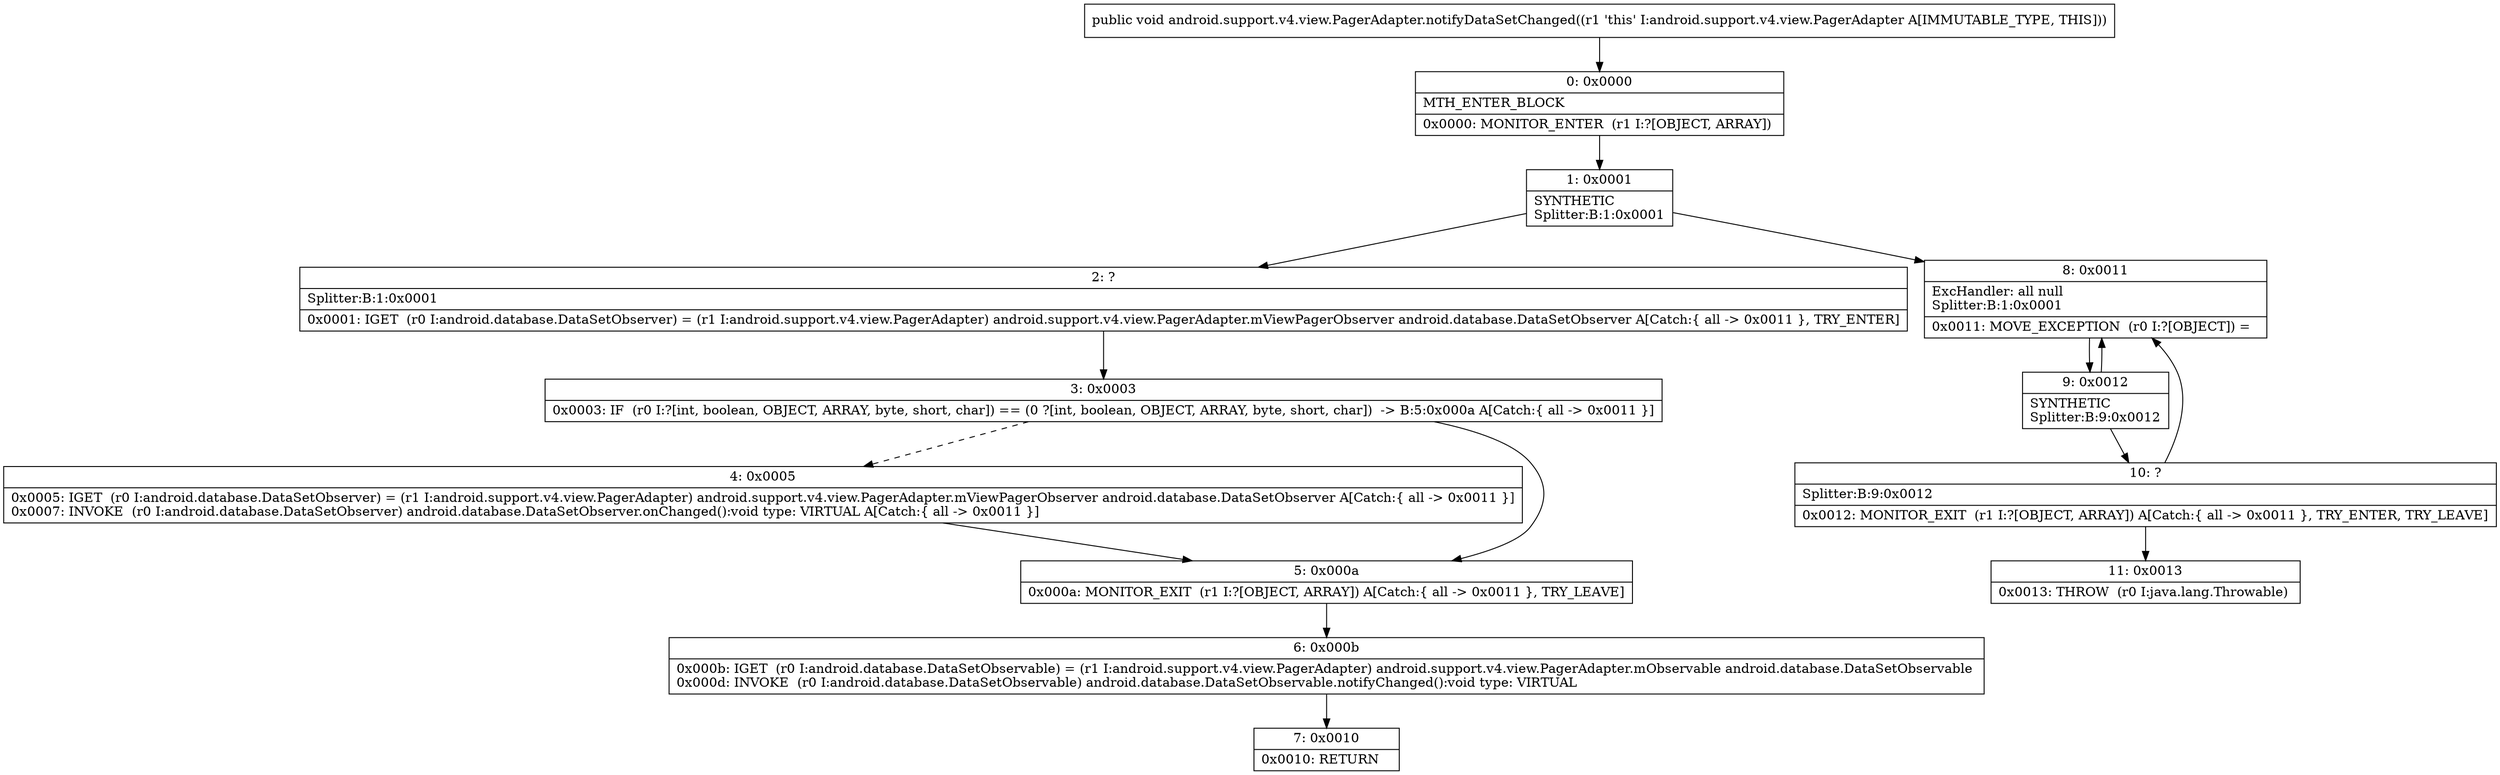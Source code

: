 digraph "CFG forandroid.support.v4.view.PagerAdapter.notifyDataSetChanged()V" {
Node_0 [shape=record,label="{0\:\ 0x0000|MTH_ENTER_BLOCK\l|0x0000: MONITOR_ENTER  (r1 I:?[OBJECT, ARRAY]) \l}"];
Node_1 [shape=record,label="{1\:\ 0x0001|SYNTHETIC\lSplitter:B:1:0x0001\l}"];
Node_2 [shape=record,label="{2\:\ ?|Splitter:B:1:0x0001\l|0x0001: IGET  (r0 I:android.database.DataSetObserver) = (r1 I:android.support.v4.view.PagerAdapter) android.support.v4.view.PagerAdapter.mViewPagerObserver android.database.DataSetObserver A[Catch:\{ all \-\> 0x0011 \}, TRY_ENTER]\l}"];
Node_3 [shape=record,label="{3\:\ 0x0003|0x0003: IF  (r0 I:?[int, boolean, OBJECT, ARRAY, byte, short, char]) == (0 ?[int, boolean, OBJECT, ARRAY, byte, short, char])  \-\> B:5:0x000a A[Catch:\{ all \-\> 0x0011 \}]\l}"];
Node_4 [shape=record,label="{4\:\ 0x0005|0x0005: IGET  (r0 I:android.database.DataSetObserver) = (r1 I:android.support.v4.view.PagerAdapter) android.support.v4.view.PagerAdapter.mViewPagerObserver android.database.DataSetObserver A[Catch:\{ all \-\> 0x0011 \}]\l0x0007: INVOKE  (r0 I:android.database.DataSetObserver) android.database.DataSetObserver.onChanged():void type: VIRTUAL A[Catch:\{ all \-\> 0x0011 \}]\l}"];
Node_5 [shape=record,label="{5\:\ 0x000a|0x000a: MONITOR_EXIT  (r1 I:?[OBJECT, ARRAY]) A[Catch:\{ all \-\> 0x0011 \}, TRY_LEAVE]\l}"];
Node_6 [shape=record,label="{6\:\ 0x000b|0x000b: IGET  (r0 I:android.database.DataSetObservable) = (r1 I:android.support.v4.view.PagerAdapter) android.support.v4.view.PagerAdapter.mObservable android.database.DataSetObservable \l0x000d: INVOKE  (r0 I:android.database.DataSetObservable) android.database.DataSetObservable.notifyChanged():void type: VIRTUAL \l}"];
Node_7 [shape=record,label="{7\:\ 0x0010|0x0010: RETURN   \l}"];
Node_8 [shape=record,label="{8\:\ 0x0011|ExcHandler: all null\lSplitter:B:1:0x0001\l|0x0011: MOVE_EXCEPTION  (r0 I:?[OBJECT]) =  \l}"];
Node_9 [shape=record,label="{9\:\ 0x0012|SYNTHETIC\lSplitter:B:9:0x0012\l}"];
Node_10 [shape=record,label="{10\:\ ?|Splitter:B:9:0x0012\l|0x0012: MONITOR_EXIT  (r1 I:?[OBJECT, ARRAY]) A[Catch:\{ all \-\> 0x0011 \}, TRY_ENTER, TRY_LEAVE]\l}"];
Node_11 [shape=record,label="{11\:\ 0x0013|0x0013: THROW  (r0 I:java.lang.Throwable) \l}"];
MethodNode[shape=record,label="{public void android.support.v4.view.PagerAdapter.notifyDataSetChanged((r1 'this' I:android.support.v4.view.PagerAdapter A[IMMUTABLE_TYPE, THIS])) }"];
MethodNode -> Node_0;
Node_0 -> Node_1;
Node_1 -> Node_2;
Node_1 -> Node_8;
Node_2 -> Node_3;
Node_3 -> Node_4[style=dashed];
Node_3 -> Node_5;
Node_4 -> Node_5;
Node_5 -> Node_6;
Node_6 -> Node_7;
Node_8 -> Node_9;
Node_9 -> Node_10;
Node_9 -> Node_8;
Node_10 -> Node_11;
Node_10 -> Node_8;
}

